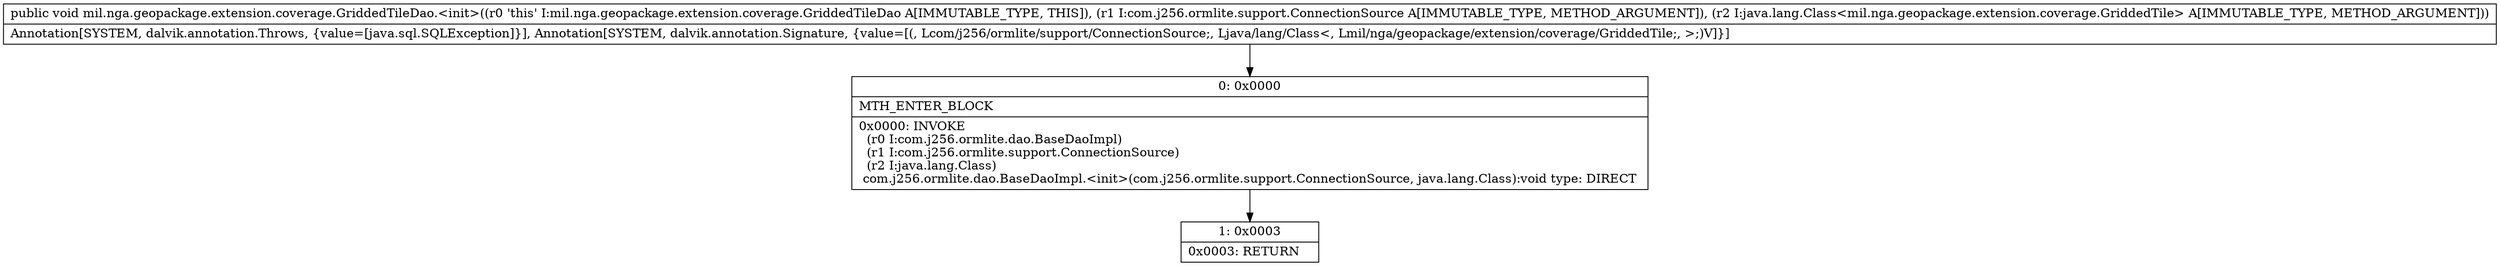 digraph "CFG formil.nga.geopackage.extension.coverage.GriddedTileDao.\<init\>(Lcom\/j256\/ormlite\/support\/ConnectionSource;Ljava\/lang\/Class;)V" {
Node_0 [shape=record,label="{0\:\ 0x0000|MTH_ENTER_BLOCK\l|0x0000: INVOKE  \l  (r0 I:com.j256.ormlite.dao.BaseDaoImpl)\l  (r1 I:com.j256.ormlite.support.ConnectionSource)\l  (r2 I:java.lang.Class)\l com.j256.ormlite.dao.BaseDaoImpl.\<init\>(com.j256.ormlite.support.ConnectionSource, java.lang.Class):void type: DIRECT \l}"];
Node_1 [shape=record,label="{1\:\ 0x0003|0x0003: RETURN   \l}"];
MethodNode[shape=record,label="{public void mil.nga.geopackage.extension.coverage.GriddedTileDao.\<init\>((r0 'this' I:mil.nga.geopackage.extension.coverage.GriddedTileDao A[IMMUTABLE_TYPE, THIS]), (r1 I:com.j256.ormlite.support.ConnectionSource A[IMMUTABLE_TYPE, METHOD_ARGUMENT]), (r2 I:java.lang.Class\<mil.nga.geopackage.extension.coverage.GriddedTile\> A[IMMUTABLE_TYPE, METHOD_ARGUMENT]))  | Annotation[SYSTEM, dalvik.annotation.Throws, \{value=[java.sql.SQLException]\}], Annotation[SYSTEM, dalvik.annotation.Signature, \{value=[(, Lcom\/j256\/ormlite\/support\/ConnectionSource;, Ljava\/lang\/Class\<, Lmil\/nga\/geopackage\/extension\/coverage\/GriddedTile;, \>;)V]\}]\l}"];
MethodNode -> Node_0;
Node_0 -> Node_1;
}

